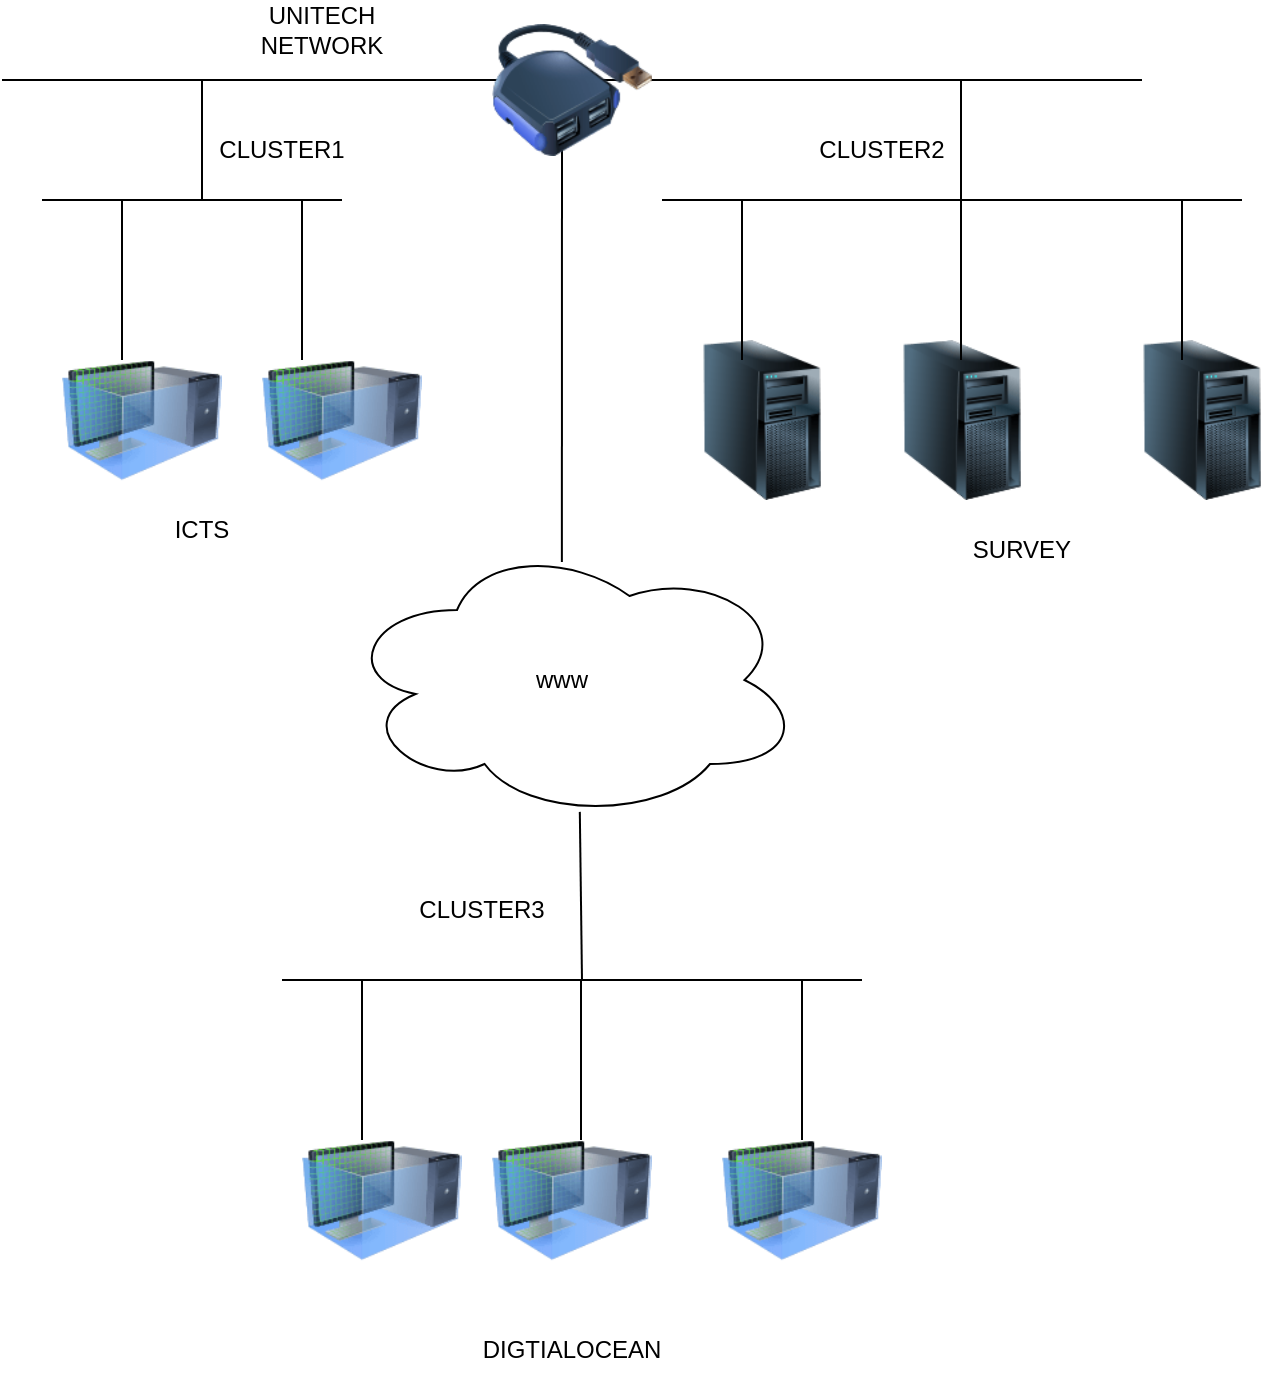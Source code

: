 <mxfile version="24.5.2" type="github">
  <diagram name="Page-1" id="AXpXaHs79Klobnap340v">
    <mxGraphModel dx="1362" dy="714" grid="1" gridSize="10" guides="1" tooltips="1" connect="1" arrows="1" fold="1" page="1" pageScale="1" pageWidth="850" pageHeight="1100" math="0" shadow="0">
      <root>
        <mxCell id="0" />
        <mxCell id="1" parent="0" />
        <mxCell id="Hu5inJyk8GuQP0k0yM35-13" value="" style="endArrow=none;html=1;rounded=0;" edge="1" parent="1">
          <mxGeometry width="50" height="50" relative="1" as="geometry">
            <mxPoint x="100" y="140" as="sourcePoint" />
            <mxPoint x="250" y="140" as="targetPoint" />
          </mxGeometry>
        </mxCell>
        <mxCell id="Hu5inJyk8GuQP0k0yM35-18" value="" style="endArrow=none;html=1;rounded=0;exitX=0.5;exitY=0.125;exitDx=0;exitDy=0;exitPerimeter=0;" edge="1" parent="1">
          <mxGeometry width="50" height="50" relative="1" as="geometry">
            <mxPoint x="230" y="220" as="sourcePoint" />
            <mxPoint x="230" y="140" as="targetPoint" />
          </mxGeometry>
        </mxCell>
        <mxCell id="Hu5inJyk8GuQP0k0yM35-19" value="" style="endArrow=none;html=1;rounded=0;exitX=0.5;exitY=0.125;exitDx=0;exitDy=0;exitPerimeter=0;" edge="1" parent="1">
          <mxGeometry width="50" height="50" relative="1" as="geometry">
            <mxPoint x="140" y="220" as="sourcePoint" />
            <mxPoint x="140" y="140" as="targetPoint" />
          </mxGeometry>
        </mxCell>
        <mxCell id="Hu5inJyk8GuQP0k0yM35-23" value="" style="endArrow=none;html=1;rounded=0;" edge="1" parent="1">
          <mxGeometry width="50" height="50" relative="1" as="geometry">
            <mxPoint x="220" y="530" as="sourcePoint" />
            <mxPoint x="510" y="530" as="targetPoint" />
          </mxGeometry>
        </mxCell>
        <mxCell id="Hu5inJyk8GuQP0k0yM35-24" value="" style="endArrow=none;html=1;rounded=0;exitX=0.5;exitY=0.125;exitDx=0;exitDy=0;exitPerimeter=0;" edge="1" parent="1">
          <mxGeometry width="50" height="50" relative="1" as="geometry">
            <mxPoint x="369.5" y="610" as="sourcePoint" />
            <mxPoint x="369.5" y="530" as="targetPoint" />
          </mxGeometry>
        </mxCell>
        <mxCell id="Hu5inJyk8GuQP0k0yM35-25" value="" style="endArrow=none;html=1;rounded=0;exitX=0.5;exitY=0.125;exitDx=0;exitDy=0;exitPerimeter=0;" edge="1" parent="1">
          <mxGeometry width="50" height="50" relative="1" as="geometry">
            <mxPoint x="480" y="610" as="sourcePoint" />
            <mxPoint x="480" y="530" as="targetPoint" />
          </mxGeometry>
        </mxCell>
        <mxCell id="Hu5inJyk8GuQP0k0yM35-26" value="" style="endArrow=none;html=1;rounded=0;exitX=0.5;exitY=0.125;exitDx=0;exitDy=0;exitPerimeter=0;" edge="1" parent="1">
          <mxGeometry width="50" height="50" relative="1" as="geometry">
            <mxPoint x="260" y="610" as="sourcePoint" />
            <mxPoint x="260" y="530" as="targetPoint" />
          </mxGeometry>
        </mxCell>
        <mxCell id="Hu5inJyk8GuQP0k0yM35-27" value="" style="image;html=1;image=img/lib/clip_art/computers/Server_Tower_128x128.png" vertex="1" parent="1">
          <mxGeometry x="520" y="210" width="80" height="80" as="geometry" />
        </mxCell>
        <mxCell id="Hu5inJyk8GuQP0k0yM35-28" value="" style="image;html=1;image=img/lib/clip_art/computers/Server_Tower_128x128.png" vertex="1" parent="1">
          <mxGeometry x="420" y="210" width="80" height="80" as="geometry" />
        </mxCell>
        <mxCell id="Hu5inJyk8GuQP0k0yM35-29" value="" style="image;html=1;image=img/lib/clip_art/computers/Server_Tower_128x128.png" vertex="1" parent="1">
          <mxGeometry x="640" y="210" width="80" height="80" as="geometry" />
        </mxCell>
        <mxCell id="Hu5inJyk8GuQP0k0yM35-30" value="" style="endArrow=none;html=1;rounded=0;" edge="1" parent="1">
          <mxGeometry width="50" height="50" relative="1" as="geometry">
            <mxPoint x="410" y="140" as="sourcePoint" />
            <mxPoint x="700" y="140" as="targetPoint" />
          </mxGeometry>
        </mxCell>
        <mxCell id="Hu5inJyk8GuQP0k0yM35-31" value="" style="endArrow=none;html=1;rounded=0;exitX=0.5;exitY=0.125;exitDx=0;exitDy=0;exitPerimeter=0;" edge="1" parent="1">
          <mxGeometry width="50" height="50" relative="1" as="geometry">
            <mxPoint x="559.5" y="220" as="sourcePoint" />
            <mxPoint x="559.5" y="140" as="targetPoint" />
          </mxGeometry>
        </mxCell>
        <mxCell id="Hu5inJyk8GuQP0k0yM35-32" value="" style="endArrow=none;html=1;rounded=0;exitX=0.5;exitY=0.125;exitDx=0;exitDy=0;exitPerimeter=0;" edge="1" parent="1">
          <mxGeometry width="50" height="50" relative="1" as="geometry">
            <mxPoint x="670" y="220" as="sourcePoint" />
            <mxPoint x="670" y="140" as="targetPoint" />
          </mxGeometry>
        </mxCell>
        <mxCell id="Hu5inJyk8GuQP0k0yM35-34" value="" style="ellipse;shape=cloud;whiteSpace=wrap;html=1;" vertex="1" parent="1">
          <mxGeometry x="250" y="310" width="230" height="140" as="geometry" />
        </mxCell>
        <mxCell id="Hu5inJyk8GuQP0k0yM35-33" value="" style="endArrow=none;html=1;rounded=0;exitX=0.5;exitY=0.125;exitDx=0;exitDy=0;exitPerimeter=0;" edge="1" parent="1">
          <mxGeometry width="50" height="50" relative="1" as="geometry">
            <mxPoint x="450" y="220" as="sourcePoint" />
            <mxPoint x="450" y="140" as="targetPoint" />
          </mxGeometry>
        </mxCell>
        <mxCell id="Hu5inJyk8GuQP0k0yM35-39" value="" style="image;html=1;image=img/lib/clip_art/computers/Virtual_Machine_128x128.png" vertex="1" parent="1">
          <mxGeometry x="230" y="600" width="80" height="80" as="geometry" />
        </mxCell>
        <mxCell id="Hu5inJyk8GuQP0k0yM35-42" value="" style="image;html=1;image=img/lib/clip_art/computers/Virtual_Machine_128x128.png" vertex="1" parent="1">
          <mxGeometry x="325" y="600" width="80" height="80" as="geometry" />
        </mxCell>
        <mxCell id="Hu5inJyk8GuQP0k0yM35-43" value="" style="image;html=1;image=img/lib/clip_art/computers/Virtual_Machine_128x128.png" vertex="1" parent="1">
          <mxGeometry x="440" y="600" width="80" height="80" as="geometry" />
        </mxCell>
        <mxCell id="Hu5inJyk8GuQP0k0yM35-44" value="" style="image;html=1;image=img/lib/clip_art/computers/Virtual_Machine_128x128.png" vertex="1" parent="1">
          <mxGeometry x="110" y="210" width="80" height="80" as="geometry" />
        </mxCell>
        <mxCell id="Hu5inJyk8GuQP0k0yM35-45" value="" style="image;html=1;image=img/lib/clip_art/computers/Virtual_Machine_128x128.png" vertex="1" parent="1">
          <mxGeometry x="210" y="210" width="80" height="80" as="geometry" />
        </mxCell>
        <mxCell id="Hu5inJyk8GuQP0k0yM35-46" value="" style="endArrow=none;html=1;rounded=0;" edge="1" parent="1">
          <mxGeometry width="50" height="50" relative="1" as="geometry">
            <mxPoint x="80" y="80" as="sourcePoint" />
            <mxPoint x="650" y="80" as="targetPoint" />
            <Array as="points">
              <mxPoint x="280" y="80" />
            </Array>
          </mxGeometry>
        </mxCell>
        <mxCell id="Hu5inJyk8GuQP0k0yM35-47" value="" style="endArrow=none;html=1;rounded=0;" edge="1" parent="1">
          <mxGeometry width="50" height="50" relative="1" as="geometry">
            <mxPoint x="180" y="140" as="sourcePoint" />
            <mxPoint x="180" y="80" as="targetPoint" />
          </mxGeometry>
        </mxCell>
        <mxCell id="Hu5inJyk8GuQP0k0yM35-48" value="" style="endArrow=none;html=1;rounded=0;" edge="1" parent="1">
          <mxGeometry width="50" height="50" relative="1" as="geometry">
            <mxPoint x="559.5" y="140" as="sourcePoint" />
            <mxPoint x="559.5" y="80" as="targetPoint" />
          </mxGeometry>
        </mxCell>
        <mxCell id="Hu5inJyk8GuQP0k0yM35-51" value="" style="endArrow=none;html=1;rounded=0;exitX=0.478;exitY=0.079;exitDx=0;exitDy=0;exitPerimeter=0;" edge="1" parent="1" source="Hu5inJyk8GuQP0k0yM35-34">
          <mxGeometry width="50" height="50" relative="1" as="geometry">
            <mxPoint x="360" y="530" as="sourcePoint" />
            <mxPoint x="360" y="110" as="targetPoint" />
          </mxGeometry>
        </mxCell>
        <mxCell id="Hu5inJyk8GuQP0k0yM35-50" value="" style="image;html=1;image=img/lib/clip_art/computers/USB_Hub_128x128.png" vertex="1" parent="1">
          <mxGeometry x="325" y="50" width="80" height="70" as="geometry" />
        </mxCell>
        <mxCell id="Hu5inJyk8GuQP0k0yM35-52" value="" style="endArrow=none;html=1;rounded=0;entryX=0.517;entryY=0.971;entryDx=0;entryDy=0;entryPerimeter=0;" edge="1" parent="1" target="Hu5inJyk8GuQP0k0yM35-34">
          <mxGeometry width="50" height="50" relative="1" as="geometry">
            <mxPoint x="370" y="530" as="sourcePoint" />
            <mxPoint x="450" y="400" as="targetPoint" />
          </mxGeometry>
        </mxCell>
        <mxCell id="Hu5inJyk8GuQP0k0yM35-53" value="www" style="text;html=1;align=center;verticalAlign=middle;whiteSpace=wrap;rounded=0;" vertex="1" parent="1">
          <mxGeometry x="330" y="365" width="60" height="30" as="geometry" />
        </mxCell>
        <mxCell id="Hu5inJyk8GuQP0k0yM35-55" value="CLUSTER3" style="text;html=1;align=center;verticalAlign=middle;whiteSpace=wrap;rounded=0;" vertex="1" parent="1">
          <mxGeometry x="290" y="480" width="60" height="30" as="geometry" />
        </mxCell>
        <mxCell id="Hu5inJyk8GuQP0k0yM35-56" value="UNITECH NETWORK" style="text;html=1;align=center;verticalAlign=middle;whiteSpace=wrap;rounded=0;" vertex="1" parent="1">
          <mxGeometry x="210" y="40" width="60" height="30" as="geometry" />
        </mxCell>
        <mxCell id="Hu5inJyk8GuQP0k0yM35-57" value="ICTS" style="text;html=1;align=center;verticalAlign=middle;whiteSpace=wrap;rounded=0;" vertex="1" parent="1">
          <mxGeometry x="150" y="290" width="60" height="30" as="geometry" />
        </mxCell>
        <mxCell id="Hu5inJyk8GuQP0k0yM35-59" value="SURVEY" style="text;html=1;align=center;verticalAlign=middle;whiteSpace=wrap;rounded=0;" vertex="1" parent="1">
          <mxGeometry x="560" y="300" width="60" height="30" as="geometry" />
        </mxCell>
        <mxCell id="Hu5inJyk8GuQP0k0yM35-60" value="DIGTIALOCEAN" style="text;html=1;align=center;verticalAlign=middle;whiteSpace=wrap;rounded=0;" vertex="1" parent="1">
          <mxGeometry x="335" y="700" width="60" height="30" as="geometry" />
        </mxCell>
        <mxCell id="Hu5inJyk8GuQP0k0yM35-61" value="CLUSTER1" style="text;html=1;align=center;verticalAlign=middle;whiteSpace=wrap;rounded=0;" vertex="1" parent="1">
          <mxGeometry x="190" y="100" width="60" height="30" as="geometry" />
        </mxCell>
        <mxCell id="Hu5inJyk8GuQP0k0yM35-63" value="CLUSTER2" style="text;html=1;align=center;verticalAlign=middle;whiteSpace=wrap;rounded=0;" vertex="1" parent="1">
          <mxGeometry x="490" y="100" width="60" height="30" as="geometry" />
        </mxCell>
      </root>
    </mxGraphModel>
  </diagram>
</mxfile>
